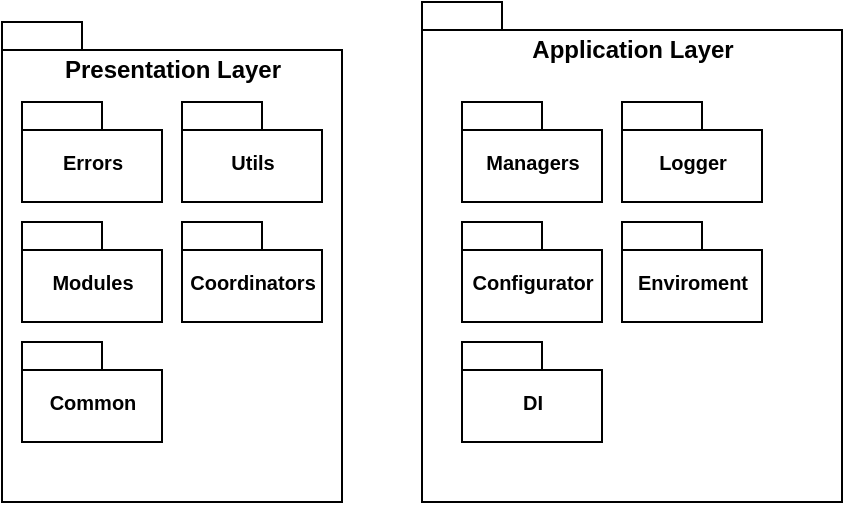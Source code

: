 <mxfile version="13.5.6" type="github" pages="2">
  <diagram id="NpTB6iebM1gEKICk_4uf" name="Layers">
    <mxGraphModel dx="786" dy="523" grid="1" gridSize="10" guides="1" tooltips="1" connect="1" arrows="1" fold="1" page="1" pageScale="1" pageWidth="1600" pageHeight="1200" math="1" shadow="0">
      <root>
        <mxCell id="0" />
        <mxCell id="1" style="" parent="0" />
        <mxCell id="jDUbfOW1Vs5yL3JEmUPx-19" value="" style="group" parent="1" vertex="1" connectable="0">
          <mxGeometry x="60" y="70" width="170" height="240" as="geometry" />
        </mxCell>
        <mxCell id="jDUbfOW1Vs5yL3JEmUPx-4" value="Presentation Layer" style="shape=folder;fontStyle=1;spacingTop=10;tabWidth=40;tabHeight=14;tabPosition=left;html=1;verticalAlign=top;" parent="jDUbfOW1Vs5yL3JEmUPx-19" vertex="1">
          <mxGeometry width="170" height="240" as="geometry" />
        </mxCell>
        <mxCell id="jDUbfOW1Vs5yL3JEmUPx-3" value="Errors" style="shape=folder;fontStyle=1;spacingTop=10;tabWidth=40;tabHeight=14;tabPosition=left;html=1;fontSize=10;" parent="jDUbfOW1Vs5yL3JEmUPx-19" vertex="1">
          <mxGeometry x="10" y="40" width="70" height="50" as="geometry" />
        </mxCell>
        <mxCell id="jDUbfOW1Vs5yL3JEmUPx-13" value="Utils" style="shape=folder;fontStyle=1;spacingTop=10;tabWidth=40;tabHeight=14;tabPosition=left;html=1;fontSize=10;" parent="jDUbfOW1Vs5yL3JEmUPx-19" vertex="1">
          <mxGeometry x="90" y="40" width="70" height="50" as="geometry" />
        </mxCell>
        <mxCell id="jDUbfOW1Vs5yL3JEmUPx-14" value="Coordinators" style="shape=folder;fontStyle=1;spacingTop=10;tabWidth=40;tabHeight=14;tabPosition=left;html=1;fontSize=10;" parent="jDUbfOW1Vs5yL3JEmUPx-19" vertex="1">
          <mxGeometry x="90" y="100" width="70" height="50" as="geometry" />
        </mxCell>
        <mxCell id="jDUbfOW1Vs5yL3JEmUPx-15" value="Modules" style="shape=folder;fontStyle=1;spacingTop=10;tabWidth=40;tabHeight=14;tabPosition=left;html=1;fontSize=10;" parent="jDUbfOW1Vs5yL3JEmUPx-19" vertex="1">
          <mxGeometry x="10" y="100" width="70" height="50" as="geometry" />
        </mxCell>
        <mxCell id="jDUbfOW1Vs5yL3JEmUPx-16" value="Common" style="shape=folder;fontStyle=1;spacingTop=10;tabWidth=40;tabHeight=14;tabPosition=left;html=1;fontSize=10;" parent="jDUbfOW1Vs5yL3JEmUPx-19" vertex="1">
          <mxGeometry x="10" y="160" width="70" height="50" as="geometry" />
        </mxCell>
        <mxCell id="jrMBMZ2a1nPnPia24iQJ-3" value="" style="group" parent="1" vertex="1" connectable="0">
          <mxGeometry x="270" y="60" width="210" height="250" as="geometry" />
        </mxCell>
        <mxCell id="jDUbfOW1Vs5yL3JEmUPx-5" value="Application Layer" style="shape=folder;fontStyle=1;spacingTop=10;tabWidth=40;tabHeight=14;tabPosition=left;html=1;verticalAlign=top;" parent="jrMBMZ2a1nPnPia24iQJ-3" vertex="1">
          <mxGeometry width="210" height="250" as="geometry" />
        </mxCell>
        <object label="Managers" id="jDUbfOW1Vs5yL3JEmUPx-6">
          <mxCell style="shape=folder;fontStyle=1;spacingTop=10;tabWidth=40;tabHeight=14;tabPosition=left;html=1;fontSize=10;" parent="jrMBMZ2a1nPnPia24iQJ-3" vertex="1">
            <mxGeometry x="20" y="50" width="70" height="50" as="geometry" />
          </mxCell>
        </object>
        <mxCell id="jDUbfOW1Vs5yL3JEmUPx-8" value="Logger" style="shape=folder;fontStyle=1;spacingTop=10;tabWidth=40;tabHeight=14;tabPosition=left;html=1;fontSize=10;" parent="jrMBMZ2a1nPnPia24iQJ-3" vertex="1">
          <mxGeometry x="100" y="50" width="70" height="50" as="geometry" />
        </mxCell>
        <mxCell id="jDUbfOW1Vs5yL3JEmUPx-10" value="Enviroment" style="shape=folder;fontStyle=1;spacingTop=10;tabWidth=40;tabHeight=14;tabPosition=left;html=1;fontSize=10;" parent="jrMBMZ2a1nPnPia24iQJ-3" vertex="1">
          <mxGeometry x="100" y="110" width="70" height="50" as="geometry" />
        </mxCell>
        <mxCell id="jDUbfOW1Vs5yL3JEmUPx-11" value="Configurator" style="shape=folder;fontStyle=1;spacingTop=10;tabWidth=40;tabHeight=14;tabPosition=left;html=1;fontSize=10;" parent="jrMBMZ2a1nPnPia24iQJ-3" vertex="1">
          <mxGeometry x="20" y="110" width="70" height="50" as="geometry" />
        </mxCell>
        <mxCell id="jrMBMZ2a1nPnPia24iQJ-2" value="DI" style="shape=folder;fontStyle=1;spacingTop=10;tabWidth=40;tabHeight=14;tabPosition=left;html=1;fontSize=10;" parent="jrMBMZ2a1nPnPia24iQJ-3" vertex="1">
          <mxGeometry x="20" y="170" width="70" height="50" as="geometry" />
        </mxCell>
      </root>
    </mxGraphModel>
  </diagram>
  <diagram id="PJrnMaEzaDbJfa9p-2CP" name="flow 2FA">
    <mxGraphModel dx="1572" dy="1046" grid="1" gridSize="10" guides="1" tooltips="1" connect="1" arrows="1" fold="1" page="1" pageScale="1" pageWidth="1600" pageHeight="1200" math="0" shadow="0">
      <root>
        <mxCell id="OQwy3TBt10_PDh8Vdh6v-0" />
        <mxCell id="OQwy3TBt10_PDh8Vdh6v-1" parent="OQwy3TBt10_PDh8Vdh6v-0" />
        <mxCell id="sm5o358CMD_rc8zNudJn-1" style="edgeStyle=orthogonalEdgeStyle;rounded=0;orthogonalLoop=1;jettySize=auto;html=1;entryX=0.5;entryY=0;entryDx=0;entryDy=0;" parent="OQwy3TBt10_PDh8Vdh6v-1" source="sm5o358CMD_rc8zNudJn-0" target="sm5o358CMD_rc8zNudJn-2" edge="1">
          <mxGeometry relative="1" as="geometry">
            <mxPoint x="410" y="180" as="targetPoint" />
          </mxGeometry>
        </mxCell>
        <mxCell id="Vf-9U0zL-yM20-BtNZTl-2" value="" style="edgeStyle=orthogonalEdgeStyle;rounded=0;orthogonalLoop=1;jettySize=auto;html=1;exitX=1;exitY=0.25;exitDx=0;exitDy=0;curved=1;" parent="OQwy3TBt10_PDh8Vdh6v-1" source="sm5o358CMD_rc8zNudJn-2" target="Vf-9U0zL-yM20-BtNZTl-1" edge="1">
          <mxGeometry relative="1" as="geometry">
            <Array as="points">
              <mxPoint x="490" y="120" />
            </Array>
          </mxGeometry>
        </mxCell>
        <mxCell id="sm5o358CMD_rc8zNudJn-0" value="Download Authecator" style="rounded=0;whiteSpace=wrap;html=1;fillColor=#fff2cc;strokeColor=#d6b656;" parent="OQwy3TBt10_PDh8Vdh6v-1" vertex="1">
          <mxGeometry x="330" y="50" width="160" height="60" as="geometry" />
        </mxCell>
        <mxCell id="sm5o358CMD_rc8zNudJn-4" style="edgeStyle=orthogonalEdgeStyle;rounded=0;orthogonalLoop=1;jettySize=auto;html=1;entryX=0.5;entryY=0;entryDx=0;entryDy=0;" parent="OQwy3TBt10_PDh8Vdh6v-1" source="sm5o358CMD_rc8zNudJn-2" target="sm5o358CMD_rc8zNudJn-3" edge="1">
          <mxGeometry relative="1" as="geometry" />
        </mxCell>
        <mxCell id="N_zOOfAp9BhKpKSEx0jV-2" style="edgeStyle=orthogonalEdgeStyle;curved=1;rounded=0;orthogonalLoop=1;jettySize=auto;html=1;entryX=0.5;entryY=0;entryDx=0;entryDy=0;" edge="1" parent="OQwy3TBt10_PDh8Vdh6v-1" source="sm5o358CMD_rc8zNudJn-2" target="Vf-9U0zL-yM20-BtNZTl-7">
          <mxGeometry relative="1" as="geometry" />
        </mxCell>
        <mxCell id="sm5o358CMD_rc8zNudJn-2" value="Scan QR" style="rounded=0;whiteSpace=wrap;html=1;fillColor=#fff2cc;strokeColor=#d6b656;" parent="OQwy3TBt10_PDh8Vdh6v-1" vertex="1">
          <mxGeometry x="330" y="210" width="160" height="60" as="geometry" />
        </mxCell>
        <mxCell id="sm5o358CMD_rc8zNudJn-6" value="" style="edgeStyle=orthogonalEdgeStyle;rounded=0;orthogonalLoop=1;jettySize=auto;html=1;" parent="OQwy3TBt10_PDh8Vdh6v-1" source="sm5o358CMD_rc8zNudJn-3" target="sm5o358CMD_rc8zNudJn-5" edge="1">
          <mxGeometry relative="1" as="geometry" />
        </mxCell>
        <mxCell id="N_zOOfAp9BhKpKSEx0jV-4" style="edgeStyle=orthogonalEdgeStyle;curved=1;rounded=0;orthogonalLoop=1;jettySize=auto;html=1;entryX=0.5;entryY=0;entryDx=0;entryDy=0;" edge="1" parent="OQwy3TBt10_PDh8Vdh6v-1" source="sm5o358CMD_rc8zNudJn-3" target="N_zOOfAp9BhKpKSEx0jV-5">
          <mxGeometry relative="1" as="geometry">
            <mxPoint x="210" y="650" as="targetPoint" />
          </mxGeometry>
        </mxCell>
        <mxCell id="sm5o358CMD_rc8zNudJn-3" value="Ввод кода" style="rounded=0;whiteSpace=wrap;html=1;fillColor=#fff2cc;strokeColor=#d6b656;" parent="OQwy3TBt10_PDh8Vdh6v-1" vertex="1">
          <mxGeometry x="330" y="510" width="160" height="60" as="geometry" />
        </mxCell>
        <mxCell id="N_zOOfAp9BhKpKSEx0jV-9" style="edgeStyle=orthogonalEdgeStyle;curved=1;rounded=0;orthogonalLoop=1;jettySize=auto;html=1;" edge="1" parent="OQwy3TBt10_PDh8Vdh6v-1" source="sm5o358CMD_rc8zNudJn-5" target="Vf-9U0zL-yM20-BtNZTl-10">
          <mxGeometry relative="1" as="geometry" />
        </mxCell>
        <mxCell id="sm5o358CMD_rc8zNudJn-5" value="Открывается модалка с Recovery Codes" style="whiteSpace=wrap;html=1;rounded=0;fillColor=#fff2cc;strokeColor=#d6b656;" parent="OQwy3TBt10_PDh8Vdh6v-1" vertex="1">
          <mxGeometry x="330" y="850" width="160" height="60" as="geometry" />
        </mxCell>
        <mxCell id="Vf-9U0zL-yM20-BtNZTl-3" style="edgeStyle=orthogonalEdgeStyle;rounded=0;orthogonalLoop=1;jettySize=auto;html=1;entryX=0.5;entryY=0;entryDx=0;entryDy=0;curved=1;exitX=0.55;exitY=0.95;exitDx=0;exitDy=0;exitPerimeter=0;" parent="OQwy3TBt10_PDh8Vdh6v-1" source="Vf-9U0zL-yM20-BtNZTl-1" target="Vf-9U0zL-yM20-BtNZTl-4" edge="1">
          <mxGeometry relative="1" as="geometry" />
        </mxCell>
        <mxCell id="Vf-9U0zL-yM20-BtNZTl-1" value="2mfa setup" style="ellipse;shape=cloud;whiteSpace=wrap;html=1;rounded=0;fillColor=#dae8fc;strokeColor=#6c8ebf;" parent="OQwy3TBt10_PDh8Vdh6v-1" vertex="1">
          <mxGeometry x="550" y="80" width="120" height="80" as="geometry" />
        </mxCell>
        <mxCell id="Vf-9U0zL-yM20-BtNZTl-5" style="edgeStyle=orthogonalEdgeStyle;curved=1;rounded=0;orthogonalLoop=1;jettySize=auto;html=1;entryX=1;entryY=0.5;entryDx=0;entryDy=0;" parent="OQwy3TBt10_PDh8Vdh6v-1" source="Vf-9U0zL-yM20-BtNZTl-4" target="sm5o358CMD_rc8zNudJn-2" edge="1">
          <mxGeometry relative="1" as="geometry" />
        </mxCell>
        <mxCell id="Vf-9U0zL-yM20-BtNZTl-4" value="&lt;div&gt;secret key&lt;/div&gt;&lt;div&gt;qr-string&lt;br&gt;&lt;/div&gt;" style="rounded=1;whiteSpace=wrap;html=1;fillColor=#f5f5f5;strokeColor=#666666;fontColor=#333333;" parent="OQwy3TBt10_PDh8Vdh6v-1" vertex="1">
          <mxGeometry x="610" y="210" width="120" height="60" as="geometry" />
        </mxCell>
        <mxCell id="N_zOOfAp9BhKpKSEx0jV-3" style="edgeStyle=orthogonalEdgeStyle;curved=1;rounded=0;orthogonalLoop=1;jettySize=auto;html=1;entryX=0;entryY=0.25;entryDx=0;entryDy=0;exitX=0.5;exitY=1;exitDx=0;exitDy=0;" edge="1" parent="OQwy3TBt10_PDh8Vdh6v-1" source="Vf-9U0zL-yM20-BtNZTl-7" target="sm5o358CMD_rc8zNudJn-3">
          <mxGeometry relative="1" as="geometry" />
        </mxCell>
        <mxCell id="Vf-9U0zL-yM20-BtNZTl-7" value="secret key" style="rounded=1;whiteSpace=wrap;html=1;" parent="OQwy3TBt10_PDh8Vdh6v-1" vertex="1">
          <mxGeometry x="160" y="380" width="120" height="60" as="geometry" />
        </mxCell>
        <mxCell id="N_zOOfAp9BhKpKSEx0jV-10" style="edgeStyle=orthogonalEdgeStyle;curved=1;rounded=0;orthogonalLoop=1;jettySize=auto;html=1;" edge="1" parent="OQwy3TBt10_PDh8Vdh6v-1" source="Vf-9U0zL-yM20-BtNZTl-10" target="Vf-9U0zL-yM20-BtNZTl-12">
          <mxGeometry relative="1" as="geometry" />
        </mxCell>
        <mxCell id="Vf-9U0zL-yM20-BtNZTl-10" value="&lt;div&gt;secret key,&lt;/div&gt;&lt;div&gt;code&lt;br&gt;&lt;/div&gt;" style="rounded=1;whiteSpace=wrap;html=1;fillColor=#f5f5f5;strokeColor=#666666;fontColor=#333333;" parent="OQwy3TBt10_PDh8Vdh6v-1" vertex="1">
          <mxGeometry x="450" y="710" width="120" height="60" as="geometry" />
        </mxCell>
        <mxCell id="Vf-9U0zL-yM20-BtNZTl-15" style="edgeStyle=orthogonalEdgeStyle;curved=1;rounded=0;orthogonalLoop=1;jettySize=auto;html=1;" parent="OQwy3TBt10_PDh8Vdh6v-1" source="Vf-9U0zL-yM20-BtNZTl-12" target="Vf-9U0zL-yM20-BtNZTl-14" edge="1">
          <mxGeometry relative="1" as="geometry" />
        </mxCell>
        <mxCell id="Vf-9U0zL-yM20-BtNZTl-12" value="2 mfa enable" style="ellipse;shape=cloud;whiteSpace=wrap;html=1;rounded=1;fillColor=#dae8fc;strokeColor=#6c8ebf;" parent="OQwy3TBt10_PDh8Vdh6v-1" vertex="1">
          <mxGeometry x="620" y="670" width="120" height="80" as="geometry" />
        </mxCell>
        <mxCell id="Vf-9U0zL-yM20-BtNZTl-16" style="edgeStyle=orthogonalEdgeStyle;curved=1;rounded=0;orthogonalLoop=1;jettySize=auto;html=1;entryX=1;entryY=0.75;entryDx=0;entryDy=0;" parent="OQwy3TBt10_PDh8Vdh6v-1" source="Vf-9U0zL-yM20-BtNZTl-14" target="sm5o358CMD_rc8zNudJn-5" edge="1">
          <mxGeometry relative="1" as="geometry" />
        </mxCell>
        <mxCell id="Vf-9U0zL-yM20-BtNZTl-14" value="codes" style="rounded=1;whiteSpace=wrap;html=1;fillColor=#f5f5f5;strokeColor=#666666;fontColor=#333333;" parent="OQwy3TBt10_PDh8Vdh6v-1" vertex="1">
          <mxGeometry x="650" y="840" width="120" height="60" as="geometry" />
        </mxCell>
        <mxCell id="N_zOOfAp9BhKpKSEx0jV-0" style="edgeStyle=orthogonalEdgeStyle;curved=1;rounded=0;orthogonalLoop=1;jettySize=auto;html=1;exitX=0.5;exitY=1;exitDx=0;exitDy=0;" edge="1" parent="OQwy3TBt10_PDh8Vdh6v-1" source="Vf-9U0zL-yM20-BtNZTl-10" target="Vf-9U0zL-yM20-BtNZTl-10">
          <mxGeometry relative="1" as="geometry" />
        </mxCell>
        <mxCell id="N_zOOfAp9BhKpKSEx0jV-6" style="edgeStyle=orthogonalEdgeStyle;curved=1;rounded=0;orthogonalLoop=1;jettySize=auto;html=1;entryX=0;entryY=0.5;entryDx=0;entryDy=0;exitX=0.5;exitY=1;exitDx=0;exitDy=0;" edge="1" parent="OQwy3TBt10_PDh8Vdh6v-1" source="N_zOOfAp9BhKpKSEx0jV-5" target="sm5o358CMD_rc8zNudJn-5">
          <mxGeometry relative="1" as="geometry" />
        </mxCell>
        <mxCell id="N_zOOfAp9BhKpKSEx0jV-5" value="&lt;div&gt;code, &lt;br&gt;&lt;/div&gt;&lt;div&gt;secret key&lt;/div&gt;" style="rounded=1;whiteSpace=wrap;html=1;" vertex="1" parent="OQwy3TBt10_PDh8Vdh6v-1">
          <mxGeometry x="150" y="700" width="120" height="60" as="geometry" />
        </mxCell>
      </root>
    </mxGraphModel>
  </diagram>
</mxfile>
